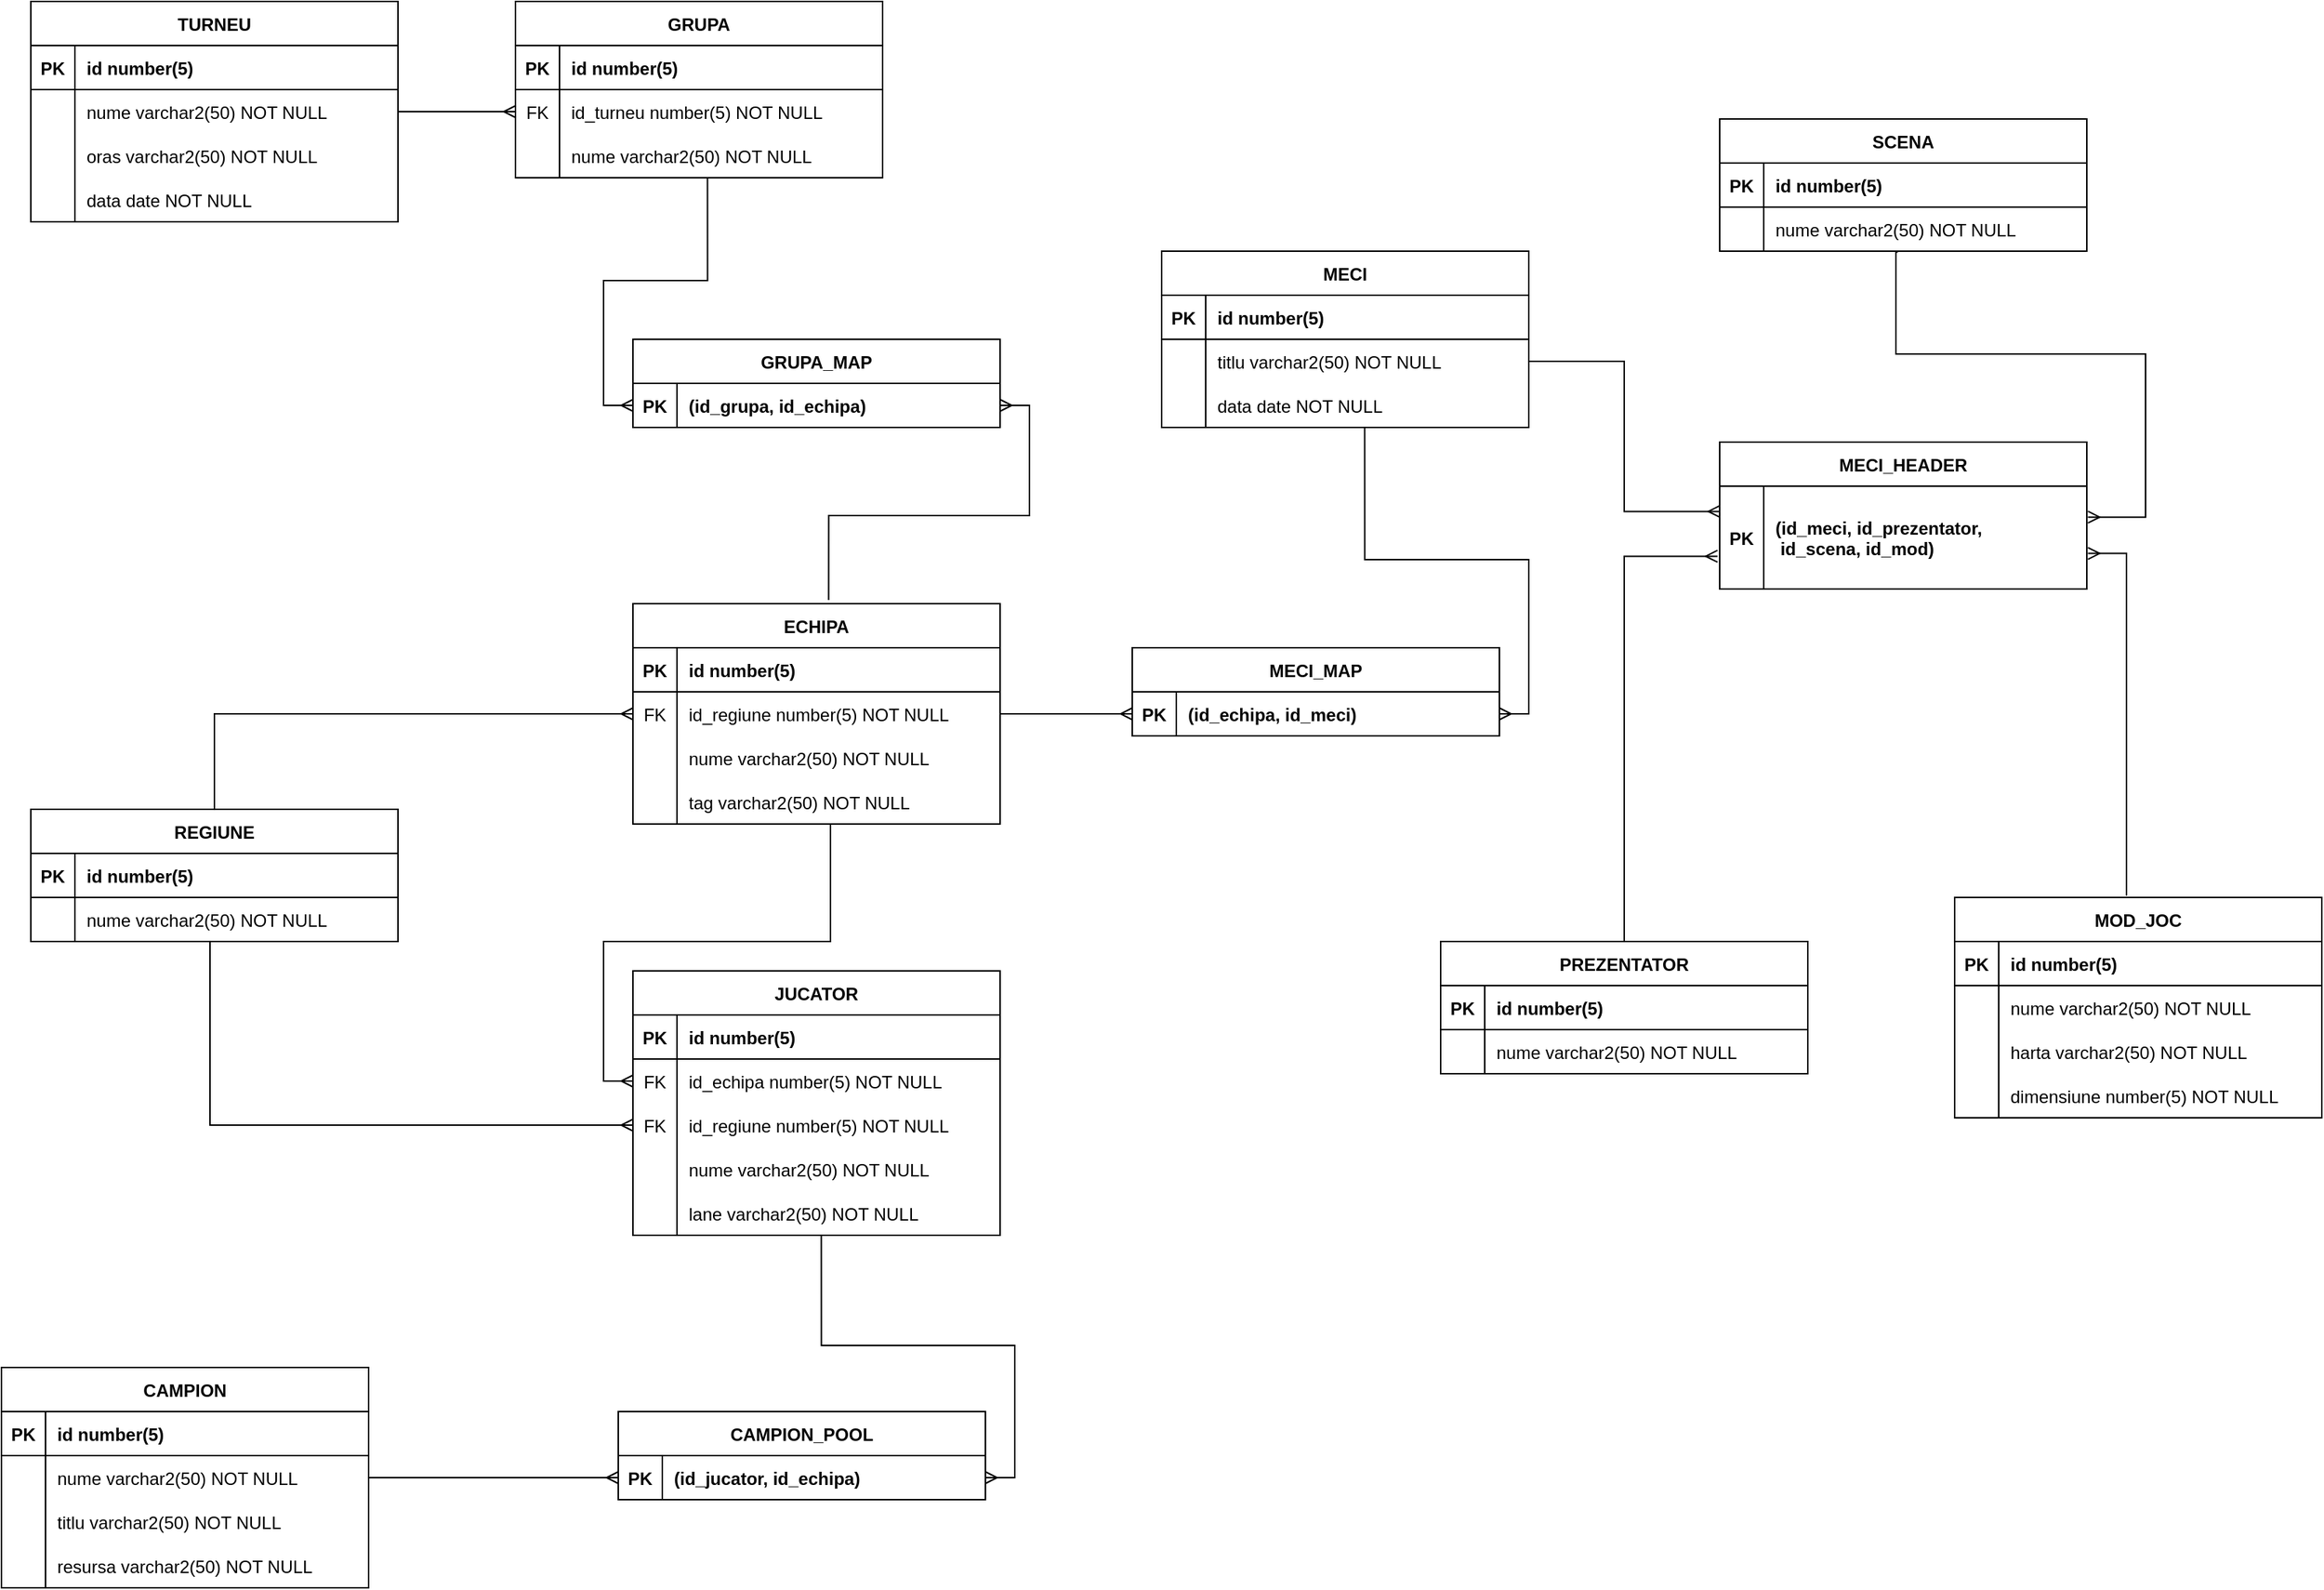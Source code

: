 <mxfile version="20.7.4" type="device"><diagram id="R2lEEEUBdFMjLlhIrx00" name="Page-1"><mxGraphModel dx="1183" dy="704" grid="1" gridSize="10" guides="1" tooltips="1" connect="1" arrows="1" fold="1" page="1" pageScale="1" pageWidth="850" pageHeight="1100" math="0" shadow="0" extFonts="Permanent Marker^https://fonts.googleapis.com/css?family=Permanent+Marker"><root><mxCell id="0"/><mxCell id="1" parent="0"/><mxCell id="C-vyLk0tnHw3VtMMgP7b-2" value="GRUPA" style="shape=table;startSize=30;container=1;collapsible=1;childLayout=tableLayout;fixedRows=1;rowLines=0;fontStyle=1;align=center;resizeLast=1;" parent="1" vertex="1"><mxGeometry x="450" y="120" width="250" height="120" as="geometry"/></mxCell><mxCell id="C-vyLk0tnHw3VtMMgP7b-3" value="" style="shape=partialRectangle;collapsible=0;dropTarget=0;pointerEvents=0;fillColor=none;points=[[0,0.5],[1,0.5]];portConstraint=eastwest;top=0;left=0;right=0;bottom=1;" parent="C-vyLk0tnHw3VtMMgP7b-2" vertex="1"><mxGeometry y="30" width="250" height="30" as="geometry"/></mxCell><mxCell id="C-vyLk0tnHw3VtMMgP7b-4" value="PK" style="shape=partialRectangle;overflow=hidden;connectable=0;fillColor=none;top=0;left=0;bottom=0;right=0;fontStyle=1;" parent="C-vyLk0tnHw3VtMMgP7b-3" vertex="1"><mxGeometry width="30" height="30" as="geometry"><mxRectangle width="30" height="30" as="alternateBounds"/></mxGeometry></mxCell><mxCell id="C-vyLk0tnHw3VtMMgP7b-5" value="id number(5)" style="shape=partialRectangle;overflow=hidden;connectable=0;fillColor=none;top=0;left=0;bottom=0;right=0;align=left;spacingLeft=6;fontStyle=1;" parent="C-vyLk0tnHw3VtMMgP7b-3" vertex="1"><mxGeometry x="30" width="220" height="30" as="geometry"><mxRectangle width="220" height="30" as="alternateBounds"/></mxGeometry></mxCell><mxCell id="C-vyLk0tnHw3VtMMgP7b-6" value="" style="shape=partialRectangle;collapsible=0;dropTarget=0;pointerEvents=0;fillColor=none;points=[[0,0.5],[1,0.5]];portConstraint=eastwest;top=0;left=0;right=0;bottom=0;" parent="C-vyLk0tnHw3VtMMgP7b-2" vertex="1"><mxGeometry y="60" width="250" height="30" as="geometry"/></mxCell><mxCell id="C-vyLk0tnHw3VtMMgP7b-7" value="FK" style="shape=partialRectangle;overflow=hidden;connectable=0;fillColor=none;top=0;left=0;bottom=0;right=0;" parent="C-vyLk0tnHw3VtMMgP7b-6" vertex="1"><mxGeometry width="30" height="30" as="geometry"><mxRectangle width="30" height="30" as="alternateBounds"/></mxGeometry></mxCell><mxCell id="C-vyLk0tnHw3VtMMgP7b-8" value="id_turneu number(5) NOT NULL" style="shape=partialRectangle;overflow=hidden;connectable=0;fillColor=none;top=0;left=0;bottom=0;right=0;align=left;spacingLeft=6;" parent="C-vyLk0tnHw3VtMMgP7b-6" vertex="1"><mxGeometry x="30" width="220" height="30" as="geometry"><mxRectangle width="220" height="30" as="alternateBounds"/></mxGeometry></mxCell><mxCell id="C-vyLk0tnHw3VtMMgP7b-9" value="" style="shape=partialRectangle;collapsible=0;dropTarget=0;pointerEvents=0;fillColor=none;points=[[0,0.5],[1,0.5]];portConstraint=eastwest;top=0;left=0;right=0;bottom=0;" parent="C-vyLk0tnHw3VtMMgP7b-2" vertex="1"><mxGeometry y="90" width="250" height="30" as="geometry"/></mxCell><mxCell id="C-vyLk0tnHw3VtMMgP7b-10" value="" style="shape=partialRectangle;overflow=hidden;connectable=0;fillColor=none;top=0;left=0;bottom=0;right=0;" parent="C-vyLk0tnHw3VtMMgP7b-9" vertex="1"><mxGeometry width="30" height="30" as="geometry"><mxRectangle width="30" height="30" as="alternateBounds"/></mxGeometry></mxCell><mxCell id="C-vyLk0tnHw3VtMMgP7b-11" value="nume varchar2(50) NOT NULL" style="shape=partialRectangle;overflow=hidden;connectable=0;fillColor=none;top=0;left=0;bottom=0;right=0;align=left;spacingLeft=6;" parent="C-vyLk0tnHw3VtMMgP7b-9" vertex="1"><mxGeometry x="30" width="220" height="30" as="geometry"><mxRectangle width="220" height="30" as="alternateBounds"/></mxGeometry></mxCell><mxCell id="C-vyLk0tnHw3VtMMgP7b-13" value="ECHIPA" style="shape=table;startSize=30;container=1;collapsible=1;childLayout=tableLayout;fixedRows=1;rowLines=0;fontStyle=1;align=center;resizeLast=1;" parent="1" vertex="1"><mxGeometry x="530" y="530" width="250" height="150" as="geometry"/></mxCell><mxCell id="C-vyLk0tnHw3VtMMgP7b-14" value="" style="shape=partialRectangle;collapsible=0;dropTarget=0;pointerEvents=0;fillColor=none;points=[[0,0.5],[1,0.5]];portConstraint=eastwest;top=0;left=0;right=0;bottom=1;" parent="C-vyLk0tnHw3VtMMgP7b-13" vertex="1"><mxGeometry y="30" width="250" height="30" as="geometry"/></mxCell><mxCell id="C-vyLk0tnHw3VtMMgP7b-15" value="PK" style="shape=partialRectangle;overflow=hidden;connectable=0;fillColor=none;top=0;left=0;bottom=0;right=0;fontStyle=1;" parent="C-vyLk0tnHw3VtMMgP7b-14" vertex="1"><mxGeometry width="30" height="30" as="geometry"><mxRectangle width="30" height="30" as="alternateBounds"/></mxGeometry></mxCell><mxCell id="C-vyLk0tnHw3VtMMgP7b-16" value="id number(5)" style="shape=partialRectangle;overflow=hidden;connectable=0;fillColor=none;top=0;left=0;bottom=0;right=0;align=left;spacingLeft=6;fontStyle=1;" parent="C-vyLk0tnHw3VtMMgP7b-14" vertex="1"><mxGeometry x="30" width="220" height="30" as="geometry"><mxRectangle width="220" height="30" as="alternateBounds"/></mxGeometry></mxCell><mxCell id="C-vyLk0tnHw3VtMMgP7b-17" value="" style="shape=partialRectangle;collapsible=0;dropTarget=0;pointerEvents=0;fillColor=none;points=[[0,0.5],[1,0.5]];portConstraint=eastwest;top=0;left=0;right=0;bottom=0;" parent="C-vyLk0tnHw3VtMMgP7b-13" vertex="1"><mxGeometry y="60" width="250" height="30" as="geometry"/></mxCell><mxCell id="C-vyLk0tnHw3VtMMgP7b-18" value="FK" style="shape=partialRectangle;overflow=hidden;connectable=0;fillColor=none;top=0;left=0;bottom=0;right=0;" parent="C-vyLk0tnHw3VtMMgP7b-17" vertex="1"><mxGeometry width="30" height="30" as="geometry"><mxRectangle width="30" height="30" as="alternateBounds"/></mxGeometry></mxCell><mxCell id="C-vyLk0tnHw3VtMMgP7b-19" value="id_regiune number(5) NOT NULL" style="shape=partialRectangle;overflow=hidden;connectable=0;fillColor=none;top=0;left=0;bottom=0;right=0;align=left;spacingLeft=6;" parent="C-vyLk0tnHw3VtMMgP7b-17" vertex="1"><mxGeometry x="30" width="220" height="30" as="geometry"><mxRectangle width="220" height="30" as="alternateBounds"/></mxGeometry></mxCell><mxCell id="4DguNzWbQr3nW_6ydZ3r-69" value="" style="shape=partialRectangle;collapsible=0;dropTarget=0;pointerEvents=0;fillColor=none;points=[[0,0.5],[1,0.5]];portConstraint=eastwest;top=0;left=0;right=0;bottom=0;" parent="C-vyLk0tnHw3VtMMgP7b-13" vertex="1"><mxGeometry y="90" width="250" height="30" as="geometry"/></mxCell><mxCell id="4DguNzWbQr3nW_6ydZ3r-70" value="" style="shape=partialRectangle;overflow=hidden;connectable=0;fillColor=none;top=0;left=0;bottom=0;right=0;" parent="4DguNzWbQr3nW_6ydZ3r-69" vertex="1"><mxGeometry width="30" height="30" as="geometry"><mxRectangle width="30" height="30" as="alternateBounds"/></mxGeometry></mxCell><mxCell id="4DguNzWbQr3nW_6ydZ3r-71" value="nume varchar2(50) NOT NULL" style="shape=partialRectangle;overflow=hidden;connectable=0;fillColor=none;top=0;left=0;bottom=0;right=0;align=left;spacingLeft=6;" parent="4DguNzWbQr3nW_6ydZ3r-69" vertex="1"><mxGeometry x="30" width="220" height="30" as="geometry"><mxRectangle width="220" height="30" as="alternateBounds"/></mxGeometry></mxCell><mxCell id="C-vyLk0tnHw3VtMMgP7b-20" value="" style="shape=partialRectangle;collapsible=0;dropTarget=0;pointerEvents=0;fillColor=none;points=[[0,0.5],[1,0.5]];portConstraint=eastwest;top=0;left=0;right=0;bottom=0;" parent="C-vyLk0tnHw3VtMMgP7b-13" vertex="1"><mxGeometry y="120" width="250" height="30" as="geometry"/></mxCell><mxCell id="C-vyLk0tnHw3VtMMgP7b-21" value="" style="shape=partialRectangle;overflow=hidden;connectable=0;fillColor=none;top=0;left=0;bottom=0;right=0;" parent="C-vyLk0tnHw3VtMMgP7b-20" vertex="1"><mxGeometry width="30" height="30" as="geometry"><mxRectangle width="30" height="30" as="alternateBounds"/></mxGeometry></mxCell><mxCell id="C-vyLk0tnHw3VtMMgP7b-22" value="tag varchar2(50) NOT NULL" style="shape=partialRectangle;overflow=hidden;connectable=0;fillColor=none;top=0;left=0;bottom=0;right=0;align=left;spacingLeft=6;" parent="C-vyLk0tnHw3VtMMgP7b-20" vertex="1"><mxGeometry x="30" width="220" height="30" as="geometry"><mxRectangle width="220" height="30" as="alternateBounds"/></mxGeometry></mxCell><mxCell id="C-vyLk0tnHw3VtMMgP7b-23" value="TURNEU" style="shape=table;startSize=30;container=1;collapsible=1;childLayout=tableLayout;fixedRows=1;rowLines=0;fontStyle=1;align=center;resizeLast=1;" parent="1" vertex="1"><mxGeometry x="120" y="120" width="250" height="150" as="geometry"/></mxCell><mxCell id="C-vyLk0tnHw3VtMMgP7b-24" value="" style="shape=partialRectangle;collapsible=0;dropTarget=0;pointerEvents=0;fillColor=none;points=[[0,0.5],[1,0.5]];portConstraint=eastwest;top=0;left=0;right=0;bottom=1;" parent="C-vyLk0tnHw3VtMMgP7b-23" vertex="1"><mxGeometry y="30" width="250" height="30" as="geometry"/></mxCell><mxCell id="C-vyLk0tnHw3VtMMgP7b-25" value="PK" style="shape=partialRectangle;overflow=hidden;connectable=0;fillColor=none;top=0;left=0;bottom=0;right=0;fontStyle=1;" parent="C-vyLk0tnHw3VtMMgP7b-24" vertex="1"><mxGeometry width="30" height="30" as="geometry"><mxRectangle width="30" height="30" as="alternateBounds"/></mxGeometry></mxCell><mxCell id="C-vyLk0tnHw3VtMMgP7b-26" value="id number(5)" style="shape=partialRectangle;overflow=hidden;connectable=0;fillColor=none;top=0;left=0;bottom=0;right=0;align=left;spacingLeft=6;fontStyle=1;" parent="C-vyLk0tnHw3VtMMgP7b-24" vertex="1"><mxGeometry x="30" width="220" height="30" as="geometry"><mxRectangle width="220" height="30" as="alternateBounds"/></mxGeometry></mxCell><mxCell id="4DguNzWbQr3nW_6ydZ3r-54" value="" style="shape=partialRectangle;collapsible=0;dropTarget=0;pointerEvents=0;fillColor=none;points=[[0,0.5],[1,0.5]];portConstraint=eastwest;top=0;left=0;right=0;bottom=0;" parent="C-vyLk0tnHw3VtMMgP7b-23" vertex="1"><mxGeometry y="60" width="250" height="30" as="geometry"/></mxCell><mxCell id="4DguNzWbQr3nW_6ydZ3r-55" value="" style="shape=partialRectangle;overflow=hidden;connectable=0;fillColor=none;top=0;left=0;bottom=0;right=0;" parent="4DguNzWbQr3nW_6ydZ3r-54" vertex="1"><mxGeometry width="30" height="30" as="geometry"><mxRectangle width="30" height="30" as="alternateBounds"/></mxGeometry></mxCell><mxCell id="4DguNzWbQr3nW_6ydZ3r-56" value="nume varchar2(50) NOT NULL" style="shape=partialRectangle;overflow=hidden;connectable=0;fillColor=none;top=0;left=0;bottom=0;right=0;align=left;spacingLeft=6;" parent="4DguNzWbQr3nW_6ydZ3r-54" vertex="1"><mxGeometry x="30" width="220" height="30" as="geometry"><mxRectangle width="220" height="30" as="alternateBounds"/></mxGeometry></mxCell><mxCell id="4DguNzWbQr3nW_6ydZ3r-51" value="" style="shape=partialRectangle;collapsible=0;dropTarget=0;pointerEvents=0;fillColor=none;points=[[0,0.5],[1,0.5]];portConstraint=eastwest;top=0;left=0;right=0;bottom=0;" parent="C-vyLk0tnHw3VtMMgP7b-23" vertex="1"><mxGeometry y="90" width="250" height="30" as="geometry"/></mxCell><mxCell id="4DguNzWbQr3nW_6ydZ3r-52" value="" style="shape=partialRectangle;overflow=hidden;connectable=0;fillColor=none;top=0;left=0;bottom=0;right=0;" parent="4DguNzWbQr3nW_6ydZ3r-51" vertex="1"><mxGeometry width="30" height="30" as="geometry"><mxRectangle width="30" height="30" as="alternateBounds"/></mxGeometry></mxCell><mxCell id="4DguNzWbQr3nW_6ydZ3r-53" value="oras varchar2(50) NOT NULL" style="shape=partialRectangle;overflow=hidden;connectable=0;fillColor=none;top=0;left=0;bottom=0;right=0;align=left;spacingLeft=6;" parent="4DguNzWbQr3nW_6ydZ3r-51" vertex="1"><mxGeometry x="30" width="220" height="30" as="geometry"><mxRectangle width="220" height="30" as="alternateBounds"/></mxGeometry></mxCell><mxCell id="C-vyLk0tnHw3VtMMgP7b-27" value="" style="shape=partialRectangle;collapsible=0;dropTarget=0;pointerEvents=0;fillColor=none;points=[[0,0.5],[1,0.5]];portConstraint=eastwest;top=0;left=0;right=0;bottom=0;" parent="C-vyLk0tnHw3VtMMgP7b-23" vertex="1"><mxGeometry y="120" width="250" height="30" as="geometry"/></mxCell><mxCell id="C-vyLk0tnHw3VtMMgP7b-28" value="" style="shape=partialRectangle;overflow=hidden;connectable=0;fillColor=none;top=0;left=0;bottom=0;right=0;" parent="C-vyLk0tnHw3VtMMgP7b-27" vertex="1"><mxGeometry width="30" height="30" as="geometry"><mxRectangle width="30" height="30" as="alternateBounds"/></mxGeometry></mxCell><mxCell id="C-vyLk0tnHw3VtMMgP7b-29" value="data date NOT NULL" style="shape=partialRectangle;overflow=hidden;connectable=0;fillColor=none;top=0;left=0;bottom=0;right=0;align=left;spacingLeft=6;" parent="C-vyLk0tnHw3VtMMgP7b-27" vertex="1"><mxGeometry x="30" width="220" height="30" as="geometry"><mxRectangle width="220" height="30" as="alternateBounds"/></mxGeometry></mxCell><mxCell id="4DguNzWbQr3nW_6ydZ3r-2" value="REGIUNE" style="shape=table;startSize=30;container=1;collapsible=1;childLayout=tableLayout;fixedRows=1;rowLines=0;fontStyle=1;align=center;resizeLast=1;" parent="1" vertex="1"><mxGeometry x="120" y="670" width="250" height="90" as="geometry"/></mxCell><mxCell id="4DguNzWbQr3nW_6ydZ3r-3" value="" style="shape=partialRectangle;collapsible=0;dropTarget=0;pointerEvents=0;fillColor=none;points=[[0,0.5],[1,0.5]];portConstraint=eastwest;top=0;left=0;right=0;bottom=1;" parent="4DguNzWbQr3nW_6ydZ3r-2" vertex="1"><mxGeometry y="30" width="250" height="30" as="geometry"/></mxCell><mxCell id="4DguNzWbQr3nW_6ydZ3r-4" value="PK" style="shape=partialRectangle;overflow=hidden;connectable=0;fillColor=none;top=0;left=0;bottom=0;right=0;fontStyle=1;" parent="4DguNzWbQr3nW_6ydZ3r-3" vertex="1"><mxGeometry width="30" height="30" as="geometry"><mxRectangle width="30" height="30" as="alternateBounds"/></mxGeometry></mxCell><mxCell id="4DguNzWbQr3nW_6ydZ3r-5" value="id number(5)" style="shape=partialRectangle;overflow=hidden;connectable=0;fillColor=none;top=0;left=0;bottom=0;right=0;align=left;spacingLeft=6;fontStyle=1;" parent="4DguNzWbQr3nW_6ydZ3r-3" vertex="1"><mxGeometry x="30" width="220" height="30" as="geometry"><mxRectangle width="220" height="30" as="alternateBounds"/></mxGeometry></mxCell><mxCell id="4DguNzWbQr3nW_6ydZ3r-6" value="" style="shape=partialRectangle;collapsible=0;dropTarget=0;pointerEvents=0;fillColor=none;points=[[0,0.5],[1,0.5]];portConstraint=eastwest;top=0;left=0;right=0;bottom=0;" parent="4DguNzWbQr3nW_6ydZ3r-2" vertex="1"><mxGeometry y="60" width="250" height="30" as="geometry"/></mxCell><mxCell id="4DguNzWbQr3nW_6ydZ3r-7" value="" style="shape=partialRectangle;overflow=hidden;connectable=0;fillColor=none;top=0;left=0;bottom=0;right=0;" parent="4DguNzWbQr3nW_6ydZ3r-6" vertex="1"><mxGeometry width="30" height="30" as="geometry"><mxRectangle width="30" height="30" as="alternateBounds"/></mxGeometry></mxCell><mxCell id="4DguNzWbQr3nW_6ydZ3r-8" value="nume varchar2(50) NOT NULL" style="shape=partialRectangle;overflow=hidden;connectable=0;fillColor=none;top=0;left=0;bottom=0;right=0;align=left;spacingLeft=6;" parent="4DguNzWbQr3nW_6ydZ3r-6" vertex="1"><mxGeometry x="30" width="220" height="30" as="geometry"><mxRectangle width="220" height="30" as="alternateBounds"/></mxGeometry></mxCell><mxCell id="4DguNzWbQr3nW_6ydZ3r-9" value="JUCATOR" style="shape=table;startSize=30;container=1;collapsible=1;childLayout=tableLayout;fixedRows=1;rowLines=0;fontStyle=1;align=center;resizeLast=1;" parent="1" vertex="1"><mxGeometry x="530" y="780" width="250" height="180" as="geometry"/></mxCell><mxCell id="4DguNzWbQr3nW_6ydZ3r-10" value="" style="shape=partialRectangle;collapsible=0;dropTarget=0;pointerEvents=0;fillColor=none;points=[[0,0.5],[1,0.5]];portConstraint=eastwest;top=0;left=0;right=0;bottom=1;" parent="4DguNzWbQr3nW_6ydZ3r-9" vertex="1"><mxGeometry y="30" width="250" height="30" as="geometry"/></mxCell><mxCell id="4DguNzWbQr3nW_6ydZ3r-11" value="PK" style="shape=partialRectangle;overflow=hidden;connectable=0;fillColor=none;top=0;left=0;bottom=0;right=0;fontStyle=1;" parent="4DguNzWbQr3nW_6ydZ3r-10" vertex="1"><mxGeometry width="30" height="30" as="geometry"><mxRectangle width="30" height="30" as="alternateBounds"/></mxGeometry></mxCell><mxCell id="4DguNzWbQr3nW_6ydZ3r-12" value="id number(5)" style="shape=partialRectangle;overflow=hidden;connectable=0;fillColor=none;top=0;left=0;bottom=0;right=0;align=left;spacingLeft=6;fontStyle=1;" parent="4DguNzWbQr3nW_6ydZ3r-10" vertex="1"><mxGeometry x="30" width="220" height="30" as="geometry"><mxRectangle width="220" height="30" as="alternateBounds"/></mxGeometry></mxCell><mxCell id="4DguNzWbQr3nW_6ydZ3r-75" value="" style="shape=partialRectangle;collapsible=0;dropTarget=0;pointerEvents=0;fillColor=none;points=[[0,0.5],[1,0.5]];portConstraint=eastwest;top=0;left=0;right=0;bottom=0;" parent="4DguNzWbQr3nW_6ydZ3r-9" vertex="1"><mxGeometry y="60" width="250" height="30" as="geometry"/></mxCell><mxCell id="4DguNzWbQr3nW_6ydZ3r-76" value="FK" style="shape=partialRectangle;overflow=hidden;connectable=0;fillColor=none;top=0;left=0;bottom=0;right=0;" parent="4DguNzWbQr3nW_6ydZ3r-75" vertex="1"><mxGeometry width="30" height="30" as="geometry"><mxRectangle width="30" height="30" as="alternateBounds"/></mxGeometry></mxCell><mxCell id="4DguNzWbQr3nW_6ydZ3r-77" value="id_echipa number(5) NOT NULL" style="shape=partialRectangle;overflow=hidden;connectable=0;fillColor=none;top=0;left=0;bottom=0;right=0;align=left;spacingLeft=6;" parent="4DguNzWbQr3nW_6ydZ3r-75" vertex="1"><mxGeometry x="30" width="220" height="30" as="geometry"><mxRectangle width="220" height="30" as="alternateBounds"/></mxGeometry></mxCell><mxCell id="4DguNzWbQr3nW_6ydZ3r-72" value="" style="shape=partialRectangle;collapsible=0;dropTarget=0;pointerEvents=0;fillColor=none;points=[[0,0.5],[1,0.5]];portConstraint=eastwest;top=0;left=0;right=0;bottom=0;" parent="4DguNzWbQr3nW_6ydZ3r-9" vertex="1"><mxGeometry y="90" width="250" height="30" as="geometry"/></mxCell><mxCell id="4DguNzWbQr3nW_6ydZ3r-73" value="FK" style="shape=partialRectangle;overflow=hidden;connectable=0;fillColor=none;top=0;left=0;bottom=0;right=0;" parent="4DguNzWbQr3nW_6ydZ3r-72" vertex="1"><mxGeometry width="30" height="30" as="geometry"><mxRectangle width="30" height="30" as="alternateBounds"/></mxGeometry></mxCell><mxCell id="4DguNzWbQr3nW_6ydZ3r-74" value="id_regiune number(5) NOT NULL" style="shape=partialRectangle;overflow=hidden;connectable=0;fillColor=none;top=0;left=0;bottom=0;right=0;align=left;spacingLeft=6;" parent="4DguNzWbQr3nW_6ydZ3r-72" vertex="1"><mxGeometry x="30" width="220" height="30" as="geometry"><mxRectangle width="220" height="30" as="alternateBounds"/></mxGeometry></mxCell><mxCell id="4DguNzWbQr3nW_6ydZ3r-78" value="" style="shape=partialRectangle;collapsible=0;dropTarget=0;pointerEvents=0;fillColor=none;points=[[0,0.5],[1,0.5]];portConstraint=eastwest;top=0;left=0;right=0;bottom=0;" parent="4DguNzWbQr3nW_6ydZ3r-9" vertex="1"><mxGeometry y="120" width="250" height="30" as="geometry"/></mxCell><mxCell id="4DguNzWbQr3nW_6ydZ3r-79" value="" style="shape=partialRectangle;overflow=hidden;connectable=0;fillColor=none;top=0;left=0;bottom=0;right=0;" parent="4DguNzWbQr3nW_6ydZ3r-78" vertex="1"><mxGeometry width="30" height="30" as="geometry"><mxRectangle width="30" height="30" as="alternateBounds"/></mxGeometry></mxCell><mxCell id="4DguNzWbQr3nW_6ydZ3r-80" value="nume varchar2(50) NOT NULL" style="shape=partialRectangle;overflow=hidden;connectable=0;fillColor=none;top=0;left=0;bottom=0;right=0;align=left;spacingLeft=6;" parent="4DguNzWbQr3nW_6ydZ3r-78" vertex="1"><mxGeometry x="30" width="220" height="30" as="geometry"><mxRectangle width="220" height="30" as="alternateBounds"/></mxGeometry></mxCell><mxCell id="4DguNzWbQr3nW_6ydZ3r-13" value="" style="shape=partialRectangle;collapsible=0;dropTarget=0;pointerEvents=0;fillColor=none;points=[[0,0.5],[1,0.5]];portConstraint=eastwest;top=0;left=0;right=0;bottom=0;" parent="4DguNzWbQr3nW_6ydZ3r-9" vertex="1"><mxGeometry y="150" width="250" height="30" as="geometry"/></mxCell><mxCell id="4DguNzWbQr3nW_6ydZ3r-14" value="" style="shape=partialRectangle;overflow=hidden;connectable=0;fillColor=none;top=0;left=0;bottom=0;right=0;" parent="4DguNzWbQr3nW_6ydZ3r-13" vertex="1"><mxGeometry width="30" height="30" as="geometry"><mxRectangle width="30" height="30" as="alternateBounds"/></mxGeometry></mxCell><mxCell id="4DguNzWbQr3nW_6ydZ3r-15" value="lane varchar2(50) NOT NULL" style="shape=partialRectangle;overflow=hidden;connectable=0;fillColor=none;top=0;left=0;bottom=0;right=0;align=left;spacingLeft=6;" parent="4DguNzWbQr3nW_6ydZ3r-13" vertex="1"><mxGeometry x="30" width="220" height="30" as="geometry"><mxRectangle width="220" height="30" as="alternateBounds"/></mxGeometry></mxCell><mxCell id="4DguNzWbQr3nW_6ydZ3r-16" value="SCENA" style="shape=table;startSize=30;container=1;collapsible=1;childLayout=tableLayout;fixedRows=1;rowLines=0;fontStyle=1;align=center;resizeLast=1;" parent="1" vertex="1"><mxGeometry x="1270" y="200" width="250" height="90" as="geometry"/></mxCell><mxCell id="4DguNzWbQr3nW_6ydZ3r-17" value="" style="shape=partialRectangle;collapsible=0;dropTarget=0;pointerEvents=0;fillColor=none;points=[[0,0.5],[1,0.5]];portConstraint=eastwest;top=0;left=0;right=0;bottom=1;" parent="4DguNzWbQr3nW_6ydZ3r-16" vertex="1"><mxGeometry y="30" width="250" height="30" as="geometry"/></mxCell><mxCell id="4DguNzWbQr3nW_6ydZ3r-18" value="PK" style="shape=partialRectangle;overflow=hidden;connectable=0;fillColor=none;top=0;left=0;bottom=0;right=0;fontStyle=1;" parent="4DguNzWbQr3nW_6ydZ3r-17" vertex="1"><mxGeometry width="30" height="30" as="geometry"><mxRectangle width="30" height="30" as="alternateBounds"/></mxGeometry></mxCell><mxCell id="4DguNzWbQr3nW_6ydZ3r-19" value="id number(5)" style="shape=partialRectangle;overflow=hidden;connectable=0;fillColor=none;top=0;left=0;bottom=0;right=0;align=left;spacingLeft=6;fontStyle=1;" parent="4DguNzWbQr3nW_6ydZ3r-17" vertex="1"><mxGeometry x="30" width="220" height="30" as="geometry"><mxRectangle width="220" height="30" as="alternateBounds"/></mxGeometry></mxCell><mxCell id="4DguNzWbQr3nW_6ydZ3r-20" value="" style="shape=partialRectangle;collapsible=0;dropTarget=0;pointerEvents=0;fillColor=none;points=[[0,0.5],[1,0.5]];portConstraint=eastwest;top=0;left=0;right=0;bottom=0;" parent="4DguNzWbQr3nW_6ydZ3r-16" vertex="1"><mxGeometry y="60" width="250" height="30" as="geometry"/></mxCell><mxCell id="4DguNzWbQr3nW_6ydZ3r-21" value="" style="shape=partialRectangle;overflow=hidden;connectable=0;fillColor=none;top=0;left=0;bottom=0;right=0;" parent="4DguNzWbQr3nW_6ydZ3r-20" vertex="1"><mxGeometry width="30" height="30" as="geometry"><mxRectangle width="30" height="30" as="alternateBounds"/></mxGeometry></mxCell><mxCell id="4DguNzWbQr3nW_6ydZ3r-22" value="nume varchar2(50) NOT NULL" style="shape=partialRectangle;overflow=hidden;connectable=0;fillColor=none;top=0;left=0;bottom=0;right=0;align=left;spacingLeft=6;" parent="4DguNzWbQr3nW_6ydZ3r-20" vertex="1"><mxGeometry x="30" width="220" height="30" as="geometry"><mxRectangle width="220" height="30" as="alternateBounds"/></mxGeometry></mxCell><mxCell id="4DguNzWbQr3nW_6ydZ3r-44" value="CAMPION" style="shape=table;startSize=30;container=1;collapsible=1;childLayout=tableLayout;fixedRows=1;rowLines=0;fontStyle=1;align=center;resizeLast=1;" parent="1" vertex="1"><mxGeometry x="100" y="1050" width="250" height="150" as="geometry"/></mxCell><mxCell id="4DguNzWbQr3nW_6ydZ3r-45" value="" style="shape=partialRectangle;collapsible=0;dropTarget=0;pointerEvents=0;fillColor=none;points=[[0,0.5],[1,0.5]];portConstraint=eastwest;top=0;left=0;right=0;bottom=1;" parent="4DguNzWbQr3nW_6ydZ3r-44" vertex="1"><mxGeometry y="30" width="250" height="30" as="geometry"/></mxCell><mxCell id="4DguNzWbQr3nW_6ydZ3r-46" value="PK" style="shape=partialRectangle;overflow=hidden;connectable=0;fillColor=none;top=0;left=0;bottom=0;right=0;fontStyle=1;" parent="4DguNzWbQr3nW_6ydZ3r-45" vertex="1"><mxGeometry width="30" height="30" as="geometry"><mxRectangle width="30" height="30" as="alternateBounds"/></mxGeometry></mxCell><mxCell id="4DguNzWbQr3nW_6ydZ3r-47" value="id number(5)" style="shape=partialRectangle;overflow=hidden;connectable=0;fillColor=none;top=0;left=0;bottom=0;right=0;align=left;spacingLeft=6;fontStyle=1;" parent="4DguNzWbQr3nW_6ydZ3r-45" vertex="1"><mxGeometry x="30" width="220" height="30" as="geometry"><mxRectangle width="220" height="30" as="alternateBounds"/></mxGeometry></mxCell><mxCell id="4DguNzWbQr3nW_6ydZ3r-88" value="" style="shape=partialRectangle;collapsible=0;dropTarget=0;pointerEvents=0;fillColor=none;points=[[0,0.5],[1,0.5]];portConstraint=eastwest;top=0;left=0;right=0;bottom=0;" parent="4DguNzWbQr3nW_6ydZ3r-44" vertex="1"><mxGeometry y="60" width="250" height="30" as="geometry"/></mxCell><mxCell id="4DguNzWbQr3nW_6ydZ3r-89" value="" style="shape=partialRectangle;overflow=hidden;connectable=0;fillColor=none;top=0;left=0;bottom=0;right=0;" parent="4DguNzWbQr3nW_6ydZ3r-88" vertex="1"><mxGeometry width="30" height="30" as="geometry"><mxRectangle width="30" height="30" as="alternateBounds"/></mxGeometry></mxCell><mxCell id="4DguNzWbQr3nW_6ydZ3r-90" value="nume varchar2(50) NOT NULL" style="shape=partialRectangle;overflow=hidden;connectable=0;fillColor=none;top=0;left=0;bottom=0;right=0;align=left;spacingLeft=6;" parent="4DguNzWbQr3nW_6ydZ3r-88" vertex="1"><mxGeometry x="30" width="220" height="30" as="geometry"><mxRectangle width="220" height="30" as="alternateBounds"/></mxGeometry></mxCell><mxCell id="4DguNzWbQr3nW_6ydZ3r-91" value="" style="shape=partialRectangle;collapsible=0;dropTarget=0;pointerEvents=0;fillColor=none;points=[[0,0.5],[1,0.5]];portConstraint=eastwest;top=0;left=0;right=0;bottom=0;" parent="4DguNzWbQr3nW_6ydZ3r-44" vertex="1"><mxGeometry y="90" width="250" height="30" as="geometry"/></mxCell><mxCell id="4DguNzWbQr3nW_6ydZ3r-92" value="" style="shape=partialRectangle;overflow=hidden;connectable=0;fillColor=none;top=0;left=0;bottom=0;right=0;" parent="4DguNzWbQr3nW_6ydZ3r-91" vertex="1"><mxGeometry width="30" height="30" as="geometry"><mxRectangle width="30" height="30" as="alternateBounds"/></mxGeometry></mxCell><mxCell id="4DguNzWbQr3nW_6ydZ3r-93" value="titlu varchar2(50) NOT NULL" style="shape=partialRectangle;overflow=hidden;connectable=0;fillColor=none;top=0;left=0;bottom=0;right=0;align=left;spacingLeft=6;" parent="4DguNzWbQr3nW_6ydZ3r-91" vertex="1"><mxGeometry x="30" width="220" height="30" as="geometry"><mxRectangle width="220" height="30" as="alternateBounds"/></mxGeometry></mxCell><mxCell id="4DguNzWbQr3nW_6ydZ3r-48" value="" style="shape=partialRectangle;collapsible=0;dropTarget=0;pointerEvents=0;fillColor=none;points=[[0,0.5],[1,0.5]];portConstraint=eastwest;top=0;left=0;right=0;bottom=0;" parent="4DguNzWbQr3nW_6ydZ3r-44" vertex="1"><mxGeometry y="120" width="250" height="30" as="geometry"/></mxCell><mxCell id="4DguNzWbQr3nW_6ydZ3r-49" value="" style="shape=partialRectangle;overflow=hidden;connectable=0;fillColor=none;top=0;left=0;bottom=0;right=0;" parent="4DguNzWbQr3nW_6ydZ3r-48" vertex="1"><mxGeometry width="30" height="30" as="geometry"><mxRectangle width="30" height="30" as="alternateBounds"/></mxGeometry></mxCell><mxCell id="4DguNzWbQr3nW_6ydZ3r-50" value="resursa varchar2(50) NOT NULL" style="shape=partialRectangle;overflow=hidden;connectable=0;fillColor=none;top=0;left=0;bottom=0;right=0;align=left;spacingLeft=6;" parent="4DguNzWbQr3nW_6ydZ3r-48" vertex="1"><mxGeometry x="30" width="220" height="30" as="geometry"><mxRectangle width="220" height="30" as="alternateBounds"/></mxGeometry></mxCell><mxCell id="4DguNzWbQr3nW_6ydZ3r-57" value="GRUPA_MAP" style="shape=table;startSize=30;container=1;collapsible=1;childLayout=tableLayout;fixedRows=1;rowLines=0;fontStyle=1;align=center;resizeLast=1;" parent="1" vertex="1"><mxGeometry x="530" y="350" width="250" height="60" as="geometry"/></mxCell><mxCell id="4DguNzWbQr3nW_6ydZ3r-58" value="" style="shape=partialRectangle;collapsible=0;dropTarget=0;pointerEvents=0;fillColor=none;points=[[0,0.5],[1,0.5]];portConstraint=eastwest;top=0;left=0;right=0;bottom=1;" parent="4DguNzWbQr3nW_6ydZ3r-57" vertex="1"><mxGeometry y="30" width="250" height="30" as="geometry"/></mxCell><mxCell id="4DguNzWbQr3nW_6ydZ3r-59" value="PK" style="shape=partialRectangle;overflow=hidden;connectable=0;fillColor=none;top=0;left=0;bottom=0;right=0;fontStyle=1;" parent="4DguNzWbQr3nW_6ydZ3r-58" vertex="1"><mxGeometry width="30" height="30" as="geometry"><mxRectangle width="30" height="30" as="alternateBounds"/></mxGeometry></mxCell><mxCell id="4DguNzWbQr3nW_6ydZ3r-60" value="(id_grupa, id_echipa)" style="shape=partialRectangle;overflow=hidden;connectable=0;fillColor=none;top=0;left=0;bottom=0;right=0;align=left;spacingLeft=6;fontStyle=1;" parent="4DguNzWbQr3nW_6ydZ3r-58" vertex="1"><mxGeometry x="30" width="220" height="30" as="geometry"><mxRectangle width="220" height="30" as="alternateBounds"/></mxGeometry></mxCell><mxCell id="4DguNzWbQr3nW_6ydZ3r-81" value="CAMPION_POOL" style="shape=table;startSize=30;container=1;collapsible=1;childLayout=tableLayout;fixedRows=1;rowLines=0;fontStyle=1;align=center;resizeLast=1;" parent="1" vertex="1"><mxGeometry x="520" y="1080" width="250" height="60" as="geometry"><mxRectangle x="560" y="1080" width="140" height="30" as="alternateBounds"/></mxGeometry></mxCell><mxCell id="4DguNzWbQr3nW_6ydZ3r-82" value="" style="shape=partialRectangle;collapsible=0;dropTarget=0;pointerEvents=0;fillColor=none;points=[[0,0.5],[1,0.5]];portConstraint=eastwest;top=0;left=0;right=0;bottom=1;" parent="4DguNzWbQr3nW_6ydZ3r-81" vertex="1"><mxGeometry y="30" width="250" height="30" as="geometry"/></mxCell><mxCell id="4DguNzWbQr3nW_6ydZ3r-83" value="PK" style="shape=partialRectangle;overflow=hidden;connectable=0;fillColor=none;top=0;left=0;bottom=0;right=0;fontStyle=1;" parent="4DguNzWbQr3nW_6ydZ3r-82" vertex="1"><mxGeometry width="30" height="30" as="geometry"><mxRectangle width="30" height="30" as="alternateBounds"/></mxGeometry></mxCell><mxCell id="4DguNzWbQr3nW_6ydZ3r-84" value="(id_jucator, id_echipa)" style="shape=partialRectangle;overflow=hidden;connectable=0;fillColor=none;top=0;left=0;bottom=0;right=0;align=left;spacingLeft=6;fontStyle=1;" parent="4DguNzWbQr3nW_6ydZ3r-82" vertex="1"><mxGeometry x="30" width="220" height="30" as="geometry"><mxRectangle width="220" height="30" as="alternateBounds"/></mxGeometry></mxCell><mxCell id="4DguNzWbQr3nW_6ydZ3r-97" value="MECI_MAP" style="shape=table;startSize=30;container=1;collapsible=1;childLayout=tableLayout;fixedRows=1;rowLines=0;fontStyle=1;align=center;resizeLast=1;" parent="1" vertex="1"><mxGeometry x="870" y="560" width="250" height="60" as="geometry"/></mxCell><mxCell id="4DguNzWbQr3nW_6ydZ3r-98" value="" style="shape=partialRectangle;collapsible=0;dropTarget=0;pointerEvents=0;fillColor=none;points=[[0,0.5],[1,0.5]];portConstraint=eastwest;top=0;left=0;right=0;bottom=1;" parent="4DguNzWbQr3nW_6ydZ3r-97" vertex="1"><mxGeometry y="30" width="250" height="30" as="geometry"/></mxCell><mxCell id="4DguNzWbQr3nW_6ydZ3r-99" value="PK" style="shape=partialRectangle;overflow=hidden;connectable=0;fillColor=none;top=0;left=0;bottom=0;right=0;fontStyle=1;" parent="4DguNzWbQr3nW_6ydZ3r-98" vertex="1"><mxGeometry width="30" height="30" as="geometry"><mxRectangle width="30" height="30" as="alternateBounds"/></mxGeometry></mxCell><mxCell id="4DguNzWbQr3nW_6ydZ3r-100" value="(id_echipa, id_meci)" style="shape=partialRectangle;overflow=hidden;connectable=0;fillColor=none;top=0;left=0;bottom=0;right=0;align=left;spacingLeft=6;fontStyle=1;" parent="4DguNzWbQr3nW_6ydZ3r-98" vertex="1"><mxGeometry x="30" width="220" height="30" as="geometry"><mxRectangle width="220" height="30" as="alternateBounds"/></mxGeometry></mxCell><mxCell id="4DguNzWbQr3nW_6ydZ3r-111" value="PREZENTATOR" style="shape=table;startSize=30;container=1;collapsible=1;childLayout=tableLayout;fixedRows=1;rowLines=0;fontStyle=1;align=center;resizeLast=1;" parent="1" vertex="1"><mxGeometry x="1080" y="760" width="250" height="90" as="geometry"/></mxCell><mxCell id="4DguNzWbQr3nW_6ydZ3r-112" value="" style="shape=partialRectangle;collapsible=0;dropTarget=0;pointerEvents=0;fillColor=none;points=[[0,0.5],[1,0.5]];portConstraint=eastwest;top=0;left=0;right=0;bottom=1;" parent="4DguNzWbQr3nW_6ydZ3r-111" vertex="1"><mxGeometry y="30" width="250" height="30" as="geometry"/></mxCell><mxCell id="4DguNzWbQr3nW_6ydZ3r-113" value="PK" style="shape=partialRectangle;overflow=hidden;connectable=0;fillColor=none;top=0;left=0;bottom=0;right=0;fontStyle=1;" parent="4DguNzWbQr3nW_6ydZ3r-112" vertex="1"><mxGeometry width="30" height="30" as="geometry"><mxRectangle width="30" height="30" as="alternateBounds"/></mxGeometry></mxCell><mxCell id="4DguNzWbQr3nW_6ydZ3r-114" value="id number(5)" style="shape=partialRectangle;overflow=hidden;connectable=0;fillColor=none;top=0;left=0;bottom=0;right=0;align=left;spacingLeft=6;fontStyle=1;" parent="4DguNzWbQr3nW_6ydZ3r-112" vertex="1"><mxGeometry x="30" width="220" height="30" as="geometry"><mxRectangle width="220" height="30" as="alternateBounds"/></mxGeometry></mxCell><mxCell id="4DguNzWbQr3nW_6ydZ3r-115" value="" style="shape=partialRectangle;collapsible=0;dropTarget=0;pointerEvents=0;fillColor=none;points=[[0,0.5],[1,0.5]];portConstraint=eastwest;top=0;left=0;right=0;bottom=0;" parent="4DguNzWbQr3nW_6ydZ3r-111" vertex="1"><mxGeometry y="60" width="250" height="30" as="geometry"/></mxCell><mxCell id="4DguNzWbQr3nW_6ydZ3r-116" value="" style="shape=partialRectangle;overflow=hidden;connectable=0;fillColor=none;top=0;left=0;bottom=0;right=0;" parent="4DguNzWbQr3nW_6ydZ3r-115" vertex="1"><mxGeometry width="30" height="30" as="geometry"><mxRectangle width="30" height="30" as="alternateBounds"/></mxGeometry></mxCell><mxCell id="4DguNzWbQr3nW_6ydZ3r-117" value="nume varchar2(50) NOT NULL" style="shape=partialRectangle;overflow=hidden;connectable=0;fillColor=none;top=0;left=0;bottom=0;right=0;align=left;spacingLeft=6;" parent="4DguNzWbQr3nW_6ydZ3r-115" vertex="1"><mxGeometry x="30" width="220" height="30" as="geometry"><mxRectangle width="220" height="30" as="alternateBounds"/></mxGeometry></mxCell><mxCell id="4DguNzWbQr3nW_6ydZ3r-118" value="MOD_JOC" style="shape=table;startSize=30;container=1;collapsible=1;childLayout=tableLayout;fixedRows=1;rowLines=0;fontStyle=1;align=center;resizeLast=1;" parent="1" vertex="1"><mxGeometry x="1430" y="730" width="250" height="150" as="geometry"/></mxCell><mxCell id="4DguNzWbQr3nW_6ydZ3r-119" value="" style="shape=partialRectangle;collapsible=0;dropTarget=0;pointerEvents=0;fillColor=none;points=[[0,0.5],[1,0.5]];portConstraint=eastwest;top=0;left=0;right=0;bottom=1;" parent="4DguNzWbQr3nW_6ydZ3r-118" vertex="1"><mxGeometry y="30" width="250" height="30" as="geometry"/></mxCell><mxCell id="4DguNzWbQr3nW_6ydZ3r-120" value="PK" style="shape=partialRectangle;overflow=hidden;connectable=0;fillColor=none;top=0;left=0;bottom=0;right=0;fontStyle=1;" parent="4DguNzWbQr3nW_6ydZ3r-119" vertex="1"><mxGeometry width="30" height="30" as="geometry"><mxRectangle width="30" height="30" as="alternateBounds"/></mxGeometry></mxCell><mxCell id="4DguNzWbQr3nW_6ydZ3r-121" value="id number(5)" style="shape=partialRectangle;overflow=hidden;connectable=0;fillColor=none;top=0;left=0;bottom=0;right=0;align=left;spacingLeft=6;fontStyle=1;" parent="4DguNzWbQr3nW_6ydZ3r-119" vertex="1"><mxGeometry x="30" width="220" height="30" as="geometry"><mxRectangle width="220" height="30" as="alternateBounds"/></mxGeometry></mxCell><mxCell id="4DguNzWbQr3nW_6ydZ3r-125" value="" style="shape=partialRectangle;collapsible=0;dropTarget=0;pointerEvents=0;fillColor=none;points=[[0,0.5],[1,0.5]];portConstraint=eastwest;top=0;left=0;right=0;bottom=0;" parent="4DguNzWbQr3nW_6ydZ3r-118" vertex="1"><mxGeometry y="60" width="250" height="30" as="geometry"/></mxCell><mxCell id="4DguNzWbQr3nW_6ydZ3r-126" value="" style="shape=partialRectangle;overflow=hidden;connectable=0;fillColor=none;top=0;left=0;bottom=0;right=0;" parent="4DguNzWbQr3nW_6ydZ3r-125" vertex="1"><mxGeometry width="30" height="30" as="geometry"><mxRectangle width="30" height="30" as="alternateBounds"/></mxGeometry></mxCell><mxCell id="4DguNzWbQr3nW_6ydZ3r-127" value="nume varchar2(50) NOT NULL" style="shape=partialRectangle;overflow=hidden;connectable=0;fillColor=none;top=0;left=0;bottom=0;right=0;align=left;spacingLeft=6;" parent="4DguNzWbQr3nW_6ydZ3r-125" vertex="1"><mxGeometry x="30" width="220" height="30" as="geometry"><mxRectangle width="220" height="30" as="alternateBounds"/></mxGeometry></mxCell><mxCell id="4DguNzWbQr3nW_6ydZ3r-128" value="" style="shape=partialRectangle;collapsible=0;dropTarget=0;pointerEvents=0;fillColor=none;points=[[0,0.5],[1,0.5]];portConstraint=eastwest;top=0;left=0;right=0;bottom=0;" parent="4DguNzWbQr3nW_6ydZ3r-118" vertex="1"><mxGeometry y="90" width="250" height="30" as="geometry"/></mxCell><mxCell id="4DguNzWbQr3nW_6ydZ3r-129" value="" style="shape=partialRectangle;overflow=hidden;connectable=0;fillColor=none;top=0;left=0;bottom=0;right=0;" parent="4DguNzWbQr3nW_6ydZ3r-128" vertex="1"><mxGeometry width="30" height="30" as="geometry"><mxRectangle width="30" height="30" as="alternateBounds"/></mxGeometry></mxCell><mxCell id="4DguNzWbQr3nW_6ydZ3r-130" value="harta varchar2(50) NOT NULL" style="shape=partialRectangle;overflow=hidden;connectable=0;fillColor=none;top=0;left=0;bottom=0;right=0;align=left;spacingLeft=6;" parent="4DguNzWbQr3nW_6ydZ3r-128" vertex="1"><mxGeometry x="30" width="220" height="30" as="geometry"><mxRectangle width="220" height="30" as="alternateBounds"/></mxGeometry></mxCell><mxCell id="4DguNzWbQr3nW_6ydZ3r-122" value="" style="shape=partialRectangle;collapsible=0;dropTarget=0;pointerEvents=0;fillColor=none;points=[[0,0.5],[1,0.5]];portConstraint=eastwest;top=0;left=0;right=0;bottom=0;" parent="4DguNzWbQr3nW_6ydZ3r-118" vertex="1"><mxGeometry y="120" width="250" height="30" as="geometry"/></mxCell><mxCell id="4DguNzWbQr3nW_6ydZ3r-123" value="" style="shape=partialRectangle;overflow=hidden;connectable=0;fillColor=none;top=0;left=0;bottom=0;right=0;" parent="4DguNzWbQr3nW_6ydZ3r-122" vertex="1"><mxGeometry width="30" height="30" as="geometry"><mxRectangle width="30" height="30" as="alternateBounds"/></mxGeometry></mxCell><mxCell id="4DguNzWbQr3nW_6ydZ3r-124" value="dimensiune number(5) NOT NULL" style="shape=partialRectangle;overflow=hidden;connectable=0;fillColor=none;top=0;left=0;bottom=0;right=0;align=left;spacingLeft=6;" parent="4DguNzWbQr3nW_6ydZ3r-122" vertex="1"><mxGeometry x="30" width="220" height="30" as="geometry"><mxRectangle width="220" height="30" as="alternateBounds"/></mxGeometry></mxCell><mxCell id="4DguNzWbQr3nW_6ydZ3r-131" value="MECI" style="shape=table;startSize=30;container=1;collapsible=1;childLayout=tableLayout;fixedRows=1;rowLines=0;fontStyle=1;align=center;resizeLast=1;" parent="1" vertex="1"><mxGeometry x="890" y="290" width="250" height="120" as="geometry"/></mxCell><mxCell id="4DguNzWbQr3nW_6ydZ3r-132" value="" style="shape=partialRectangle;collapsible=0;dropTarget=0;pointerEvents=0;fillColor=none;points=[[0,0.5],[1,0.5]];portConstraint=eastwest;top=0;left=0;right=0;bottom=1;" parent="4DguNzWbQr3nW_6ydZ3r-131" vertex="1"><mxGeometry y="30" width="250" height="30" as="geometry"/></mxCell><mxCell id="4DguNzWbQr3nW_6ydZ3r-133" value="PK" style="shape=partialRectangle;overflow=hidden;connectable=0;fillColor=none;top=0;left=0;bottom=0;right=0;fontStyle=1;" parent="4DguNzWbQr3nW_6ydZ3r-132" vertex="1"><mxGeometry width="30" height="30" as="geometry"><mxRectangle width="30" height="30" as="alternateBounds"/></mxGeometry></mxCell><mxCell id="4DguNzWbQr3nW_6ydZ3r-134" value="id number(5)" style="shape=partialRectangle;overflow=hidden;connectable=0;fillColor=none;top=0;left=0;bottom=0;right=0;align=left;spacingLeft=6;fontStyle=1;" parent="4DguNzWbQr3nW_6ydZ3r-132" vertex="1"><mxGeometry x="30" width="220" height="30" as="geometry"><mxRectangle width="220" height="30" as="alternateBounds"/></mxGeometry></mxCell><mxCell id="4DguNzWbQr3nW_6ydZ3r-138" value="" style="shape=partialRectangle;collapsible=0;dropTarget=0;pointerEvents=0;fillColor=none;points=[[0,0.5],[1,0.5]];portConstraint=eastwest;top=0;left=0;right=0;bottom=0;" parent="4DguNzWbQr3nW_6ydZ3r-131" vertex="1"><mxGeometry y="60" width="250" height="30" as="geometry"/></mxCell><mxCell id="4DguNzWbQr3nW_6ydZ3r-139" value="" style="shape=partialRectangle;overflow=hidden;connectable=0;fillColor=none;top=0;left=0;bottom=0;right=0;" parent="4DguNzWbQr3nW_6ydZ3r-138" vertex="1"><mxGeometry width="30" height="30" as="geometry"><mxRectangle width="30" height="30" as="alternateBounds"/></mxGeometry></mxCell><mxCell id="4DguNzWbQr3nW_6ydZ3r-140" value="titlu varchar2(50) NOT NULL" style="shape=partialRectangle;overflow=hidden;connectable=0;fillColor=none;top=0;left=0;bottom=0;right=0;align=left;spacingLeft=6;" parent="4DguNzWbQr3nW_6ydZ3r-138" vertex="1"><mxGeometry x="30" width="220" height="30" as="geometry"><mxRectangle width="220" height="30" as="alternateBounds"/></mxGeometry></mxCell><mxCell id="4DguNzWbQr3nW_6ydZ3r-135" value="" style="shape=partialRectangle;collapsible=0;dropTarget=0;pointerEvents=0;fillColor=none;points=[[0,0.5],[1,0.5]];portConstraint=eastwest;top=0;left=0;right=0;bottom=0;" parent="4DguNzWbQr3nW_6ydZ3r-131" vertex="1"><mxGeometry y="90" width="250" height="30" as="geometry"/></mxCell><mxCell id="4DguNzWbQr3nW_6ydZ3r-136" value="" style="shape=partialRectangle;overflow=hidden;connectable=0;fillColor=none;top=0;left=0;bottom=0;right=0;" parent="4DguNzWbQr3nW_6ydZ3r-135" vertex="1"><mxGeometry width="30" height="30" as="geometry"><mxRectangle width="30" height="30" as="alternateBounds"/></mxGeometry></mxCell><mxCell id="4DguNzWbQr3nW_6ydZ3r-137" value="data date NOT NULL" style="shape=partialRectangle;overflow=hidden;connectable=0;fillColor=none;top=0;left=0;bottom=0;right=0;align=left;spacingLeft=6;" parent="4DguNzWbQr3nW_6ydZ3r-135" vertex="1"><mxGeometry x="30" width="220" height="30" as="geometry"><mxRectangle width="220" height="30" as="alternateBounds"/></mxGeometry></mxCell><mxCell id="4DguNzWbQr3nW_6ydZ3r-141" value="MECI_HEADER" style="shape=table;startSize=30;container=1;collapsible=1;childLayout=tableLayout;fixedRows=1;rowLines=0;fontStyle=1;align=center;resizeLast=1;" parent="1" vertex="1"><mxGeometry x="1270" y="420" width="250" height="100" as="geometry"/></mxCell><mxCell id="4DguNzWbQr3nW_6ydZ3r-142" value="" style="shape=partialRectangle;collapsible=0;dropTarget=0;pointerEvents=0;fillColor=none;points=[[0,0.5],[1,0.5]];portConstraint=eastwest;top=0;left=0;right=0;bottom=1;" parent="4DguNzWbQr3nW_6ydZ3r-141" vertex="1"><mxGeometry y="30" width="250" height="70" as="geometry"/></mxCell><mxCell id="4DguNzWbQr3nW_6ydZ3r-143" value="PK" style="shape=partialRectangle;overflow=hidden;connectable=0;fillColor=none;top=0;left=0;bottom=0;right=0;fontStyle=1;" parent="4DguNzWbQr3nW_6ydZ3r-142" vertex="1"><mxGeometry width="30" height="70" as="geometry"><mxRectangle width="30" height="70" as="alternateBounds"/></mxGeometry></mxCell><mxCell id="4DguNzWbQr3nW_6ydZ3r-144" value="(id_meci, id_prezentator,&#10; id_scena, id_mod)" style="shape=partialRectangle;overflow=hidden;connectable=0;fillColor=none;top=0;left=0;bottom=0;right=0;align=left;spacingLeft=6;fontStyle=1;" parent="4DguNzWbQr3nW_6ydZ3r-142" vertex="1"><mxGeometry x="30" width="220" height="70" as="geometry"><mxRectangle width="220" height="70" as="alternateBounds"/></mxGeometry></mxCell><mxCell id="4DguNzWbQr3nW_6ydZ3r-166" value="" style="rounded=0;orthogonalLoop=1;jettySize=auto;html=1;endArrow=ERmany;endFill=0;exitX=1;exitY=0.5;exitDx=0;exitDy=0;edgeStyle=orthogonalEdgeStyle;entryX=0;entryY=0.5;entryDx=0;entryDy=0;" parent="1" source="4DguNzWbQr3nW_6ydZ3r-54" edge="1" target="C-vyLk0tnHw3VtMMgP7b-6"><mxGeometry relative="1" as="geometry"><mxPoint x="400" y="190" as="sourcePoint"/><mxPoint x="510" y="195" as="targetPoint"/></mxGeometry></mxCell><mxCell id="4DguNzWbQr3nW_6ydZ3r-169" value="" style="rounded=0;orthogonalLoop=1;jettySize=auto;html=1;endArrow=ERmany;endFill=0;exitX=0.523;exitY=1;exitDx=0;exitDy=0;exitPerimeter=0;edgeStyle=orthogonalEdgeStyle;entryX=0;entryY=0.5;entryDx=0;entryDy=0;" parent="1" source="C-vyLk0tnHw3VtMMgP7b-9" target="4DguNzWbQr3nW_6ydZ3r-58" edge="1"><mxGeometry relative="1" as="geometry"><mxPoint x="382" y="205" as="sourcePoint"/><mxPoint x="600" y="310" as="targetPoint"/></mxGeometry></mxCell><mxCell id="4DguNzWbQr3nW_6ydZ3r-171" value="" style="rounded=0;orthogonalLoop=1;jettySize=auto;html=1;endArrow=ERmany;endFill=0;exitX=0.533;exitY=-0.017;exitDx=0;exitDy=0;exitPerimeter=0;entryX=1;entryY=0.5;entryDx=0;entryDy=0;edgeStyle=orthogonalEdgeStyle;startArrow=none;startFill=0;" parent="1" source="C-vyLk0tnHw3VtMMgP7b-13" target="4DguNzWbQr3nW_6ydZ3r-58" edge="1"><mxGeometry relative="1" as="geometry"><mxPoint x="382" y="205" as="sourcePoint"/><mxPoint x="540" y="205" as="targetPoint"/></mxGeometry></mxCell><mxCell id="4DguNzWbQr3nW_6ydZ3r-173" value="" style="rounded=0;orthogonalLoop=1;jettySize=auto;html=1;endArrow=ERmany;endFill=0;exitX=0.5;exitY=0;exitDx=0;exitDy=0;entryX=0;entryY=0.5;entryDx=0;entryDy=0;edgeStyle=orthogonalEdgeStyle;" parent="1" source="4DguNzWbQr3nW_6ydZ3r-2" target="C-vyLk0tnHw3VtMMgP7b-17" edge="1"><mxGeometry relative="1" as="geometry"><mxPoint x="382" y="205" as="sourcePoint"/><mxPoint x="540" y="205" as="targetPoint"/></mxGeometry></mxCell><mxCell id="4DguNzWbQr3nW_6ydZ3r-175" value="" style="rounded=0;orthogonalLoop=1;jettySize=auto;html=1;endArrow=ERmany;endFill=0;exitX=0.488;exitY=1;exitDx=0;exitDy=0;entryX=0;entryY=0.5;entryDx=0;entryDy=0;edgeStyle=orthogonalEdgeStyle;exitPerimeter=0;" parent="1" source="4DguNzWbQr3nW_6ydZ3r-6" target="4DguNzWbQr3nW_6ydZ3r-72" edge="1"><mxGeometry relative="1" as="geometry"><mxPoint x="235" y="680" as="sourcePoint"/><mxPoint x="540" y="615" as="targetPoint"/></mxGeometry></mxCell><mxCell id="4DguNzWbQr3nW_6ydZ3r-177" value="" style="rounded=0;orthogonalLoop=1;jettySize=auto;html=1;endArrow=ERmany;endFill=0;edgeStyle=orthogonalEdgeStyle;exitX=0.538;exitY=1;exitDx=0;exitDy=0;exitPerimeter=0;entryX=0;entryY=0.5;entryDx=0;entryDy=0;" parent="1" source="C-vyLk0tnHw3VtMMgP7b-20" target="4DguNzWbQr3nW_6ydZ3r-75" edge="1"><mxGeometry relative="1" as="geometry"><mxPoint x="670" y="700" as="sourcePoint"/><mxPoint x="540" y="615" as="targetPoint"/></mxGeometry></mxCell><mxCell id="4DguNzWbQr3nW_6ydZ3r-179" value="" style="rounded=0;orthogonalLoop=1;jettySize=auto;html=1;endArrow=ERmany;endFill=0;edgeStyle=orthogonalEdgeStyle;exitX=0.513;exitY=1;exitDx=0;exitDy=0;exitPerimeter=0;entryX=1;entryY=0.5;entryDx=0;entryDy=0;" parent="1" source="4DguNzWbQr3nW_6ydZ3r-13" target="4DguNzWbQr3nW_6ydZ3r-82" edge="1"><mxGeometry relative="1" as="geometry"><mxPoint x="880" y="690" as="sourcePoint"/><mxPoint x="820" y="440" as="targetPoint"/></mxGeometry></mxCell><mxCell id="4DguNzWbQr3nW_6ydZ3r-181" value="" style="rounded=0;orthogonalLoop=1;jettySize=auto;html=1;endArrow=ERmany;endFill=0;edgeStyle=orthogonalEdgeStyle;exitX=1;exitY=0.5;exitDx=0;exitDy=0;entryX=0;entryY=0.5;entryDx=0;entryDy=0;" parent="1" source="4DguNzWbQr3nW_6ydZ3r-88" edge="1" target="4DguNzWbQr3nW_6ydZ3r-82"><mxGeometry relative="1" as="geometry"><mxPoint x="668.25" y="970" as="sourcePoint"/><mxPoint x="530" y="1125" as="targetPoint"/></mxGeometry></mxCell><mxCell id="4DguNzWbQr3nW_6ydZ3r-183" value="" style="rounded=0;orthogonalLoop=1;jettySize=auto;html=1;endArrow=ERmany;endFill=0;edgeStyle=orthogonalEdgeStyle;exitX=1;exitY=0.5;exitDx=0;exitDy=0;entryX=0;entryY=0.5;entryDx=0;entryDy=0;" parent="1" source="C-vyLk0tnHw3VtMMgP7b-17" target="4DguNzWbQr3nW_6ydZ3r-98" edge="1"><mxGeometry relative="1" as="geometry"><mxPoint x="360" y="1135" as="sourcePoint"/><mxPoint x="540" y="1135" as="targetPoint"/></mxGeometry></mxCell><mxCell id="4DguNzWbQr3nW_6ydZ3r-185" value="" style="rounded=0;orthogonalLoop=1;jettySize=auto;html=1;endArrow=ERmany;endFill=0;edgeStyle=orthogonalEdgeStyle;exitX=0.553;exitY=1;exitDx=0;exitDy=0;exitPerimeter=0;entryX=1;entryY=0.5;entryDx=0;entryDy=0;" parent="1" source="4DguNzWbQr3nW_6ydZ3r-135" target="4DguNzWbQr3nW_6ydZ3r-98" edge="1"><mxGeometry relative="1" as="geometry"><mxPoint x="790" y="615" as="sourcePoint"/><mxPoint x="900.75" y="616.25" as="targetPoint"/></mxGeometry></mxCell><mxCell id="4DguNzWbQr3nW_6ydZ3r-187" value="" style="rounded=0;orthogonalLoop=1;jettySize=auto;html=1;endArrow=ERmany;endFill=0;edgeStyle=orthogonalEdgeStyle;exitX=1;exitY=0.5;exitDx=0;exitDy=0;entryX=0.001;entryY=0.246;entryDx=0;entryDy=0;entryPerimeter=0;" parent="1" source="4DguNzWbQr3nW_6ydZ3r-138" target="4DguNzWbQr3nW_6ydZ3r-142" edge="1"><mxGeometry relative="1" as="geometry"><mxPoint x="1038.25" y="420" as="sourcePoint"/><mxPoint x="1025" y="560" as="targetPoint"/></mxGeometry></mxCell><mxCell id="4DguNzWbQr3nW_6ydZ3r-189" value="" style="rounded=0;orthogonalLoop=1;jettySize=auto;html=1;endArrow=ERmany;endFill=0;edgeStyle=orthogonalEdgeStyle;entryX=1.003;entryY=0.301;entryDx=0;entryDy=0;exitX=0.485;exitY=1.019;exitDx=0;exitDy=0;exitPerimeter=0;entryPerimeter=0;" parent="1" source="4DguNzWbQr3nW_6ydZ3r-20" target="4DguNzWbQr3nW_6ydZ3r-142" edge="1"><mxGeometry relative="1" as="geometry"><mxPoint x="1395" y="330" as="sourcePoint"/><mxPoint x="1400" y="505" as="targetPoint"/><Array as="points"><mxPoint x="1390" y="291"/><mxPoint x="1390" y="360"/><mxPoint x="1560" y="360"/><mxPoint x="1560" y="471"/></Array></mxGeometry></mxCell><mxCell id="4DguNzWbQr3nW_6ydZ3r-191" value="" style="rounded=0;orthogonalLoop=1;jettySize=auto;html=1;endArrow=ERmany;endFill=0;edgeStyle=orthogonalEdgeStyle;entryX=-0.006;entryY=0.682;entryDx=0;entryDy=0;entryPerimeter=0;" parent="1" source="4DguNzWbQr3nW_6ydZ3r-111" target="4DguNzWbQr3nW_6ydZ3r-142" edge="1"><mxGeometry relative="1" as="geometry"><mxPoint x="1150" y="375" as="sourcePoint"/><mxPoint x="1320" y="560" as="targetPoint"/></mxGeometry></mxCell><mxCell id="4DguNzWbQr3nW_6ydZ3r-193" value="" style="rounded=0;orthogonalLoop=1;jettySize=auto;html=1;endArrow=ERmany;endFill=0;edgeStyle=orthogonalEdgeStyle;exitX=0.468;exitY=-0.008;exitDx=0;exitDy=0;exitPerimeter=0;entryX=1.003;entryY=0.654;entryDx=0;entryDy=0;entryPerimeter=0;" parent="1" source="4DguNzWbQr3nW_6ydZ3r-118" target="4DguNzWbQr3nW_6ydZ3r-142" edge="1"><mxGeometry relative="1" as="geometry"><mxPoint x="1305" y="770" as="sourcePoint"/><mxPoint x="1550" y="490" as="targetPoint"/></mxGeometry></mxCell></root></mxGraphModel></diagram></mxfile>